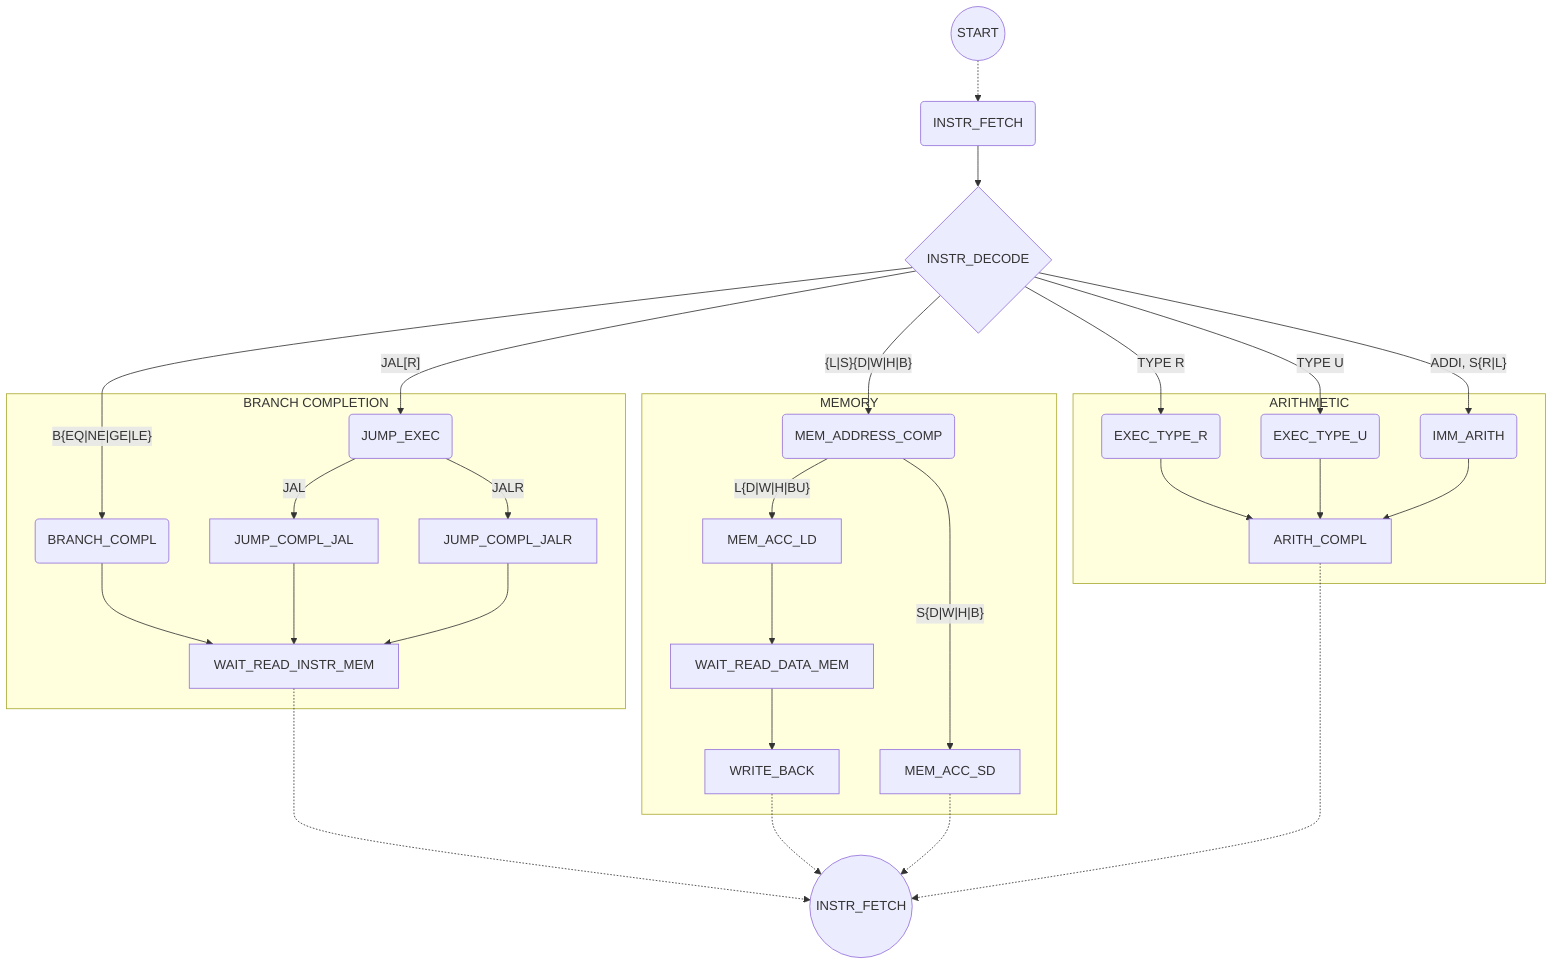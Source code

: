 graph TD
START((START)) -.-> INSTR_FETCH(INSTR_FETCH)

INSTR_FETCH --> INSTR_DECODE{INSTR_DECODE}

INSTR_DECODE -->|"{L|S}{D|W|H|B}"| MEM_ADDRESS_COMP(MEM_ADDRESS_COMP)
INSTR_DECODE -->|"ADDI, S{R|L}"| IMM_ARITH(IMM_ARITH)
INSTR_DECODE -->|"TYPE R"| EXEC_TYPE_R(EXEC_TYPE_R)
INSTR_DECODE -->|"TYPE U"| EXEC_TYPE_U(EXEC_TYPE_U)
INSTR_DECODE -->|"B{EQ|NE|GE|LE}"| BRANCH_COMPL(BRANCH_COMPL)
INSTR_DECODE -->|"JAL[R]"| JUMP_EXEC(JUMP_EXEC)

subgraph MEMORY
    MEM_ADDRESS_COMP -->|"L{D|W|H|BU}"| MEM_ACC_LD
    MEM_ADDRESS_COMP -->|"S{D|W|H|B}"| MEM_ACC_SD
    MEM_ACC_LD --> WAIT_READ_DATA_MEM
    WAIT_READ_DATA_MEM --> WRITE_BACK
end

subgraph ARITHMETIC
    EXEC_TYPE_R --> ARITH_COMPL
    EXEC_TYPE_U --> ARITH_COMPL
    IMM_ARITH   --> ARITH_COMPL
end

subgraph BRANCH COMPLETION
    BRANCH_COMPL --> WAIT_READ_INSTR_MEM
    JUMP_EXEC -->|JAL| JUMP_COMPL_JAL
    JUMP_EXEC -->|JALR| JUMP_COMPL_JALR
    JUMP_COMPL_JAL --> WAIT_READ_INSTR_MEM
    JUMP_COMPL_JALR --> WAIT_READ_INSTR_MEM
end

WAIT_READ_INSTR_MEM -.-> f((INSTR_FETCH))
WRITE_BACK -.-> f
MEM_ACC_SD -.-> f
ARITH_COMPL -.-> f